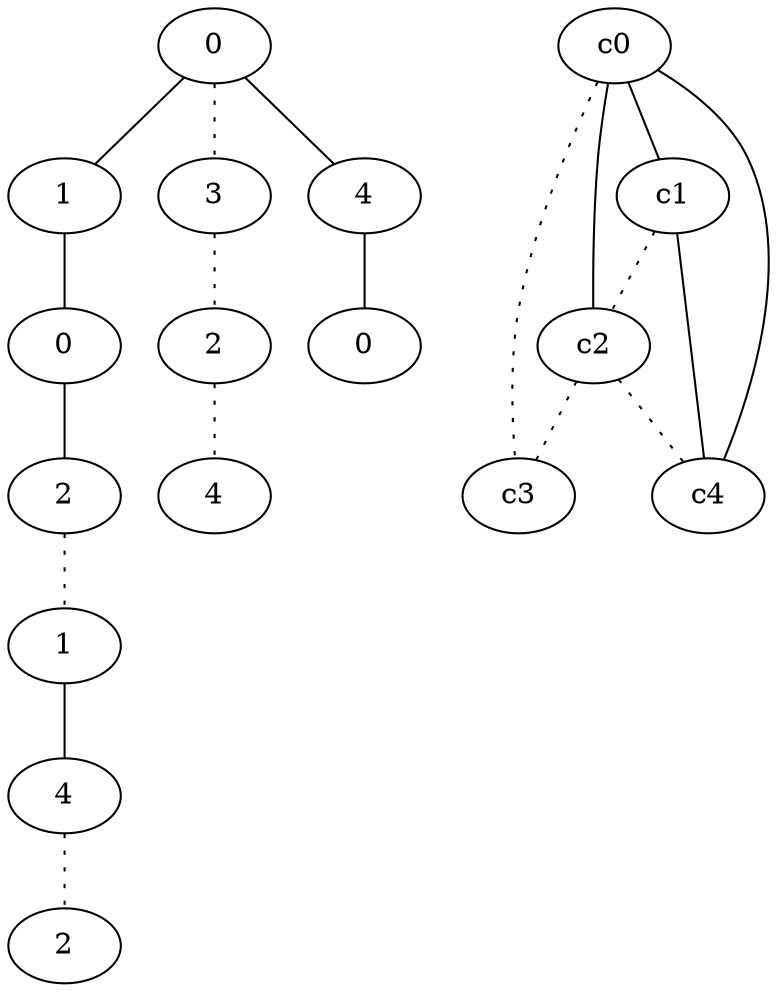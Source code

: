 graph {
a0[label=0];
a1[label=1];
a2[label=0];
a3[label=2];
a4[label=1];
a5[label=4];
a6[label=2];
a7[label=3];
a8[label=2];
a9[label=4];
a10[label=4];
a11[label=0];
a0 -- a1;
a0 -- a7 [style=dotted];
a0 -- a10;
a1 -- a2;
a2 -- a3;
a3 -- a4 [style=dotted];
a4 -- a5;
a5 -- a6 [style=dotted];
a7 -- a8 [style=dotted];
a8 -- a9 [style=dotted];
a10 -- a11;
c0 -- c1;
c0 -- c2;
c0 -- c3 [style=dotted];
c0 -- c4;
c1 -- c2 [style=dotted];
c1 -- c4;
c2 -- c3 [style=dotted];
c2 -- c4 [style=dotted];
}
